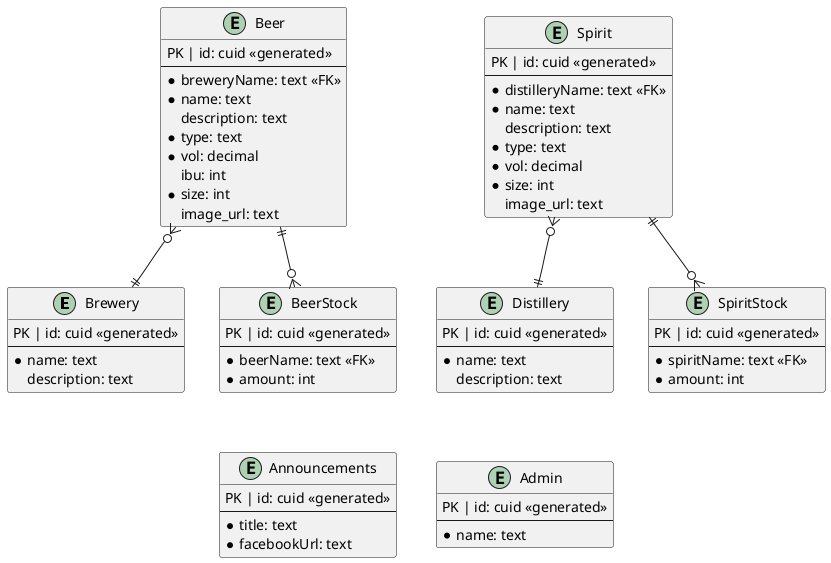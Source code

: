 @startuml er_diagram

entity Brewery {
    PK | id: cuid <<generated>>
    --
    * name: text
    description: text
}

entity Beer {
    PK | id: cuid <<generated>>
    --
    * breweryName: text <<FK>>
    * name: text
    description: text
    * type: text
    * vol: decimal
    ibu: int
    * size: int
    image_url: text
}

entity Distillery {
    PK | id: cuid <<generated>>
    --
    * name: text
    description: text
}

entity Spirit {
    PK | id: cuid <<generated>>
    --
    * distilleryName: text <<FK>>
    * name: text
    description: text
    * type: text
    * vol: decimal
    * size: int
    image_url: text
}

entity BeerStock {
    PK | id: cuid <<generated>>
    --
    * beerName: text <<FK>>
    * amount: int
}

entity SpiritStock {
    PK | id: cuid <<generated>>
    --
    * spiritName: text <<FK>>
    * amount: int
}

entity Announcements {
    PK | id: cuid <<generated>>
    --
    * title: text
    * facebookUrl: text
}

entity Admin {
    PK | id: cuid <<generated>>
    --
    * name: text
}

Beer }o--|| Brewery
Spirit }o--|| Distillery

Beer ||--o{ BeerStock
Spirit ||--o{ SpiritStock

BeerStock -[hidden]down-> Announcements
Distillery -[hidden]down-> Admin

@enduml